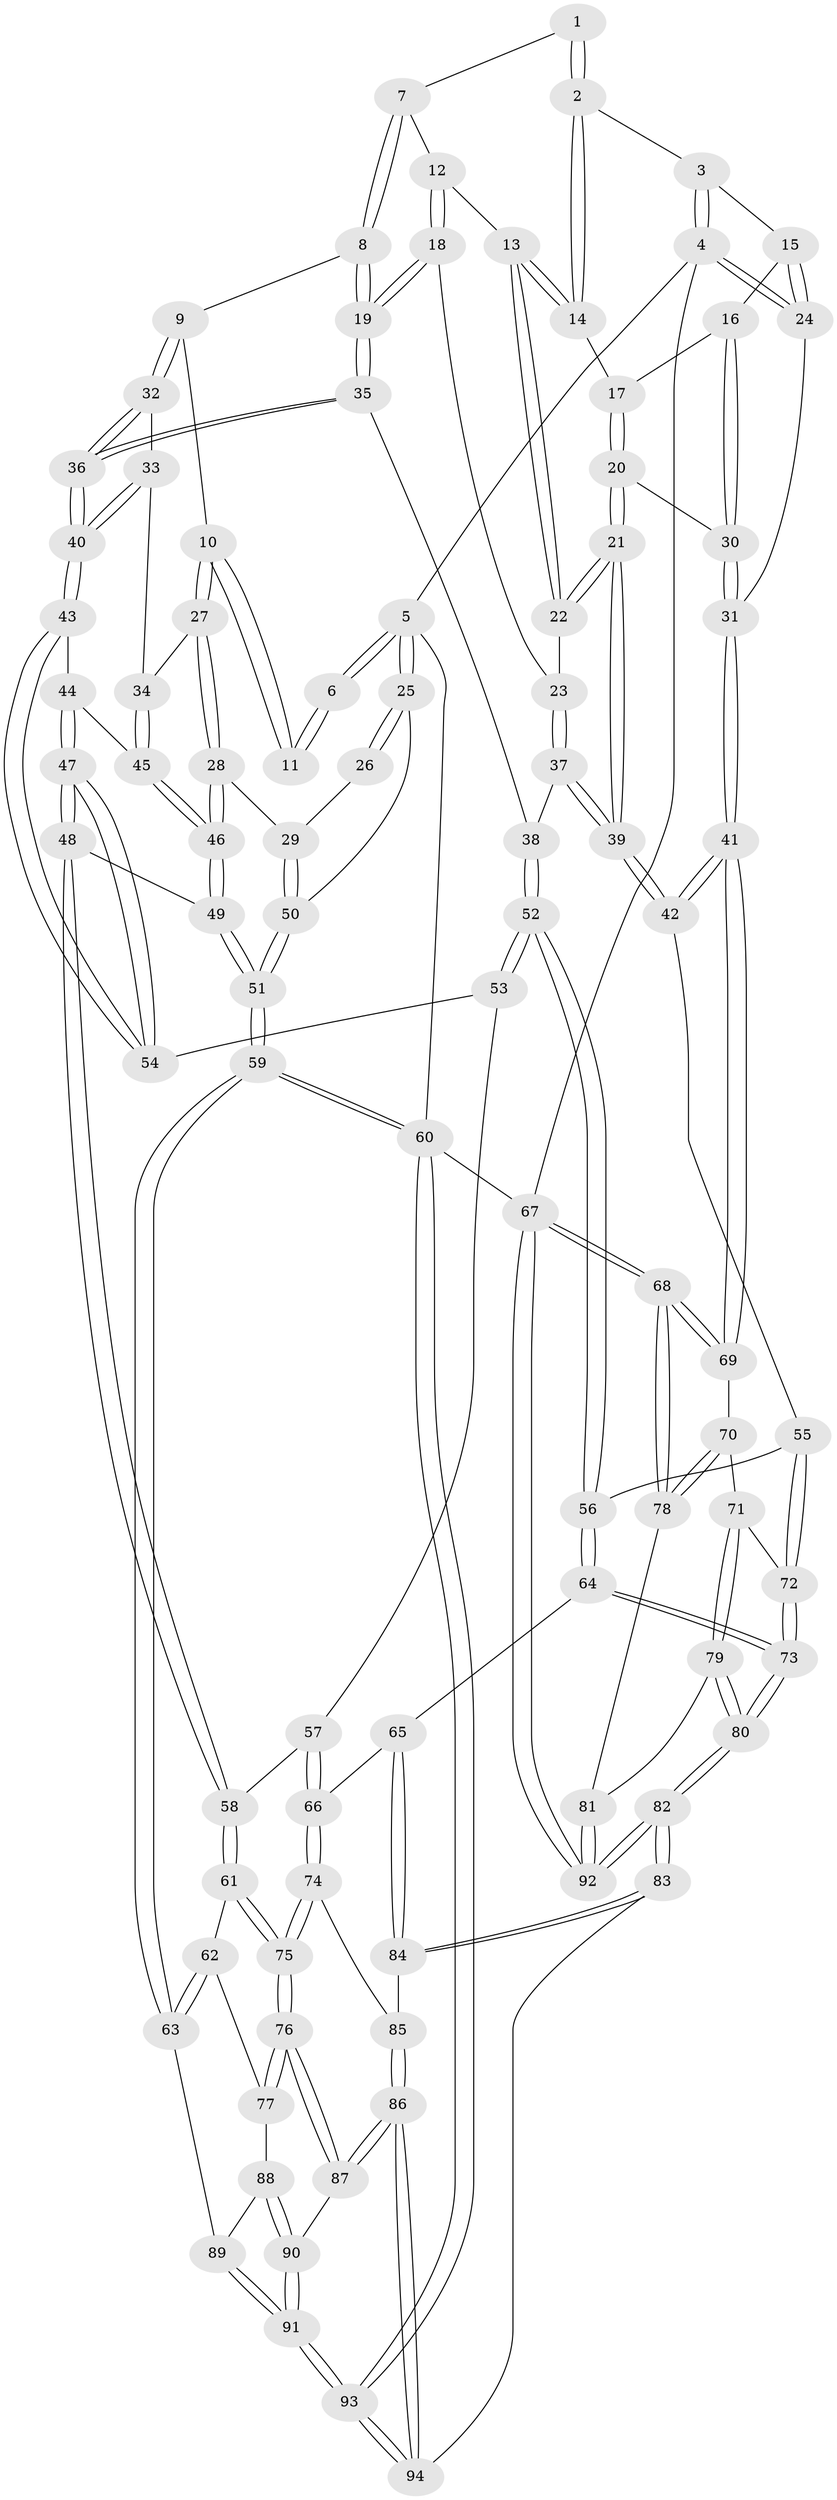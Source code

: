 // coarse degree distribution, {3: 0.14814814814814814, 5: 0.2962962962962963, 4: 0.46296296296296297, 6: 0.09259259259259259}
// Generated by graph-tools (version 1.1) at 2025/24/03/03/25 07:24:33]
// undirected, 94 vertices, 232 edges
graph export_dot {
graph [start="1"]
  node [color=gray90,style=filled];
  1 [pos="+0.44336562972643734+0"];
  2 [pos="+0.9791946818547633+0"];
  3 [pos="+1+0"];
  4 [pos="+1+0"];
  5 [pos="+0+0"];
  6 [pos="+0.23853439659190073+0"];
  7 [pos="+0.44436848057839073+0.04133675540885527"];
  8 [pos="+0.29729892877179664+0.165168676773019"];
  9 [pos="+0.2848567539945897+0.16464377405867778"];
  10 [pos="+0.2676840206189069+0.1560000906903373"];
  11 [pos="+0.21220971356063623+0.1067415959177297"];
  12 [pos="+0.5412632612865639+0.1193063026712374"];
  13 [pos="+0.7480574785331727+0.057933230230113875"];
  14 [pos="+0.7983519242495704+0"];
  15 [pos="+0.9350831467722833+0.19847054572070466"];
  16 [pos="+0.923270113762998+0.24221138378574605"];
  17 [pos="+0.8599392342572245+0.19459370551271862"];
  18 [pos="+0.5324834440012457+0.2617296272144451"];
  19 [pos="+0.43491541224591357+0.3116127081294475"];
  20 [pos="+0.8127452134795197+0.31986523941320394"];
  21 [pos="+0.7678668798846532+0.3328354790166414"];
  22 [pos="+0.7189122790403062+0.2733592063253203"];
  23 [pos="+0.5845625428045037+0.2822824131365825"];
  24 [pos="+1+0.29347663891270964"];
  25 [pos="+0+0"];
  26 [pos="+0.12177697390072423+0.10994172585461756"];
  27 [pos="+0.055900668947823653+0.32842037203694624"];
  28 [pos="+0.03400382968251673+0.32937916513435417"];
  29 [pos="+0.03087896287874867+0.32839541460051314"];
  30 [pos="+0.9339459754631582+0.3103940929249584"];
  31 [pos="+1+0.4203066021034991"];
  32 [pos="+0.2465532611879345+0.2766768689618257"];
  33 [pos="+0.192683955995859+0.3491470554853673"];
  34 [pos="+0.16225313776789185+0.35402218567439925"];
  35 [pos="+0.4228346686287699+0.3577470187143565"];
  36 [pos="+0.356417442665118+0.4272901363735046"];
  37 [pos="+0.6024371324569677+0.4304357650377956"];
  38 [pos="+0.5489075330872476+0.46104056099980306"];
  39 [pos="+0.7530529957721556+0.4550900621629669"];
  40 [pos="+0.3374385360227507+0.454786807644808"];
  41 [pos="+1+0.5634397710896782"];
  42 [pos="+0.7813739507124545+0.5302888906704375"];
  43 [pos="+0.33558583995825597+0.46356771595209184"];
  44 [pos="+0.19022193496701673+0.4426111945927267"];
  45 [pos="+0.175748398661228+0.4373870750363583"];
  46 [pos="+0.12334207136615202+0.5087365066915333"];
  47 [pos="+0.2111955403167851+0.5653534979865074"];
  48 [pos="+0.19629701742593775+0.5772183779435414"];
  49 [pos="+0.12352122481611656+0.5107829561838408"];
  50 [pos="+0+0.3402213607077167"];
  51 [pos="+0+0.6257496628625405"];
  52 [pos="+0.5284893470535569+0.6126021812883419"];
  53 [pos="+0.38777349603326944+0.5454994139596243"];
  54 [pos="+0.3349304200362502+0.47638566690820117"];
  55 [pos="+0.7439035344680912+0.5802398055545992"];
  56 [pos="+0.5306019914612324+0.6157886597007745"];
  57 [pos="+0.3392974220284975+0.6425924039076695"];
  58 [pos="+0.18449702970164739+0.6674766326691461"];
  59 [pos="+0+0.7617204199137672"];
  60 [pos="+0+1"];
  61 [pos="+0.18100960429537202+0.6749841576695138"];
  62 [pos="+0.11929167328045741+0.7086638234335114"];
  63 [pos="+0+0.7719472748543942"];
  64 [pos="+0.5091076967372618+0.7404090452021416"];
  65 [pos="+0.4934028265311532+0.7496661129704826"];
  66 [pos="+0.4008459310216734+0.7745459444182434"];
  67 [pos="+1+1"];
  68 [pos="+1+1"];
  69 [pos="+1+0.580121228406362"];
  70 [pos="+0.922006647122926+0.7641538785806464"];
  71 [pos="+0.876364734971783+0.7826192228142578"];
  72 [pos="+0.7561869448663394+0.7065541932570109"];
  73 [pos="+0.6435896214870492+0.8274893607834123"];
  74 [pos="+0.3460551499199202+0.8121447611596851"];
  75 [pos="+0.33936716980150666+0.8146250286613046"];
  76 [pos="+0.3033161996916652+0.872318345557689"];
  77 [pos="+0.23370097344351767+0.8757624460180822"];
  78 [pos="+1+0.9708954936721261"];
  79 [pos="+0.8451052726076809+0.8642130355645957"];
  80 [pos="+0.6773020782468024+0.932177194003317"];
  81 [pos="+0.894661457741828+0.9274416022219663"];
  82 [pos="+0.6152562289961837+1"];
  83 [pos="+0.6124916879652745+1"];
  84 [pos="+0.4887984705941716+0.9426496345300442"];
  85 [pos="+0.4252714983565518+0.9040818675185847"];
  86 [pos="+0.3606867638400406+1"];
  87 [pos="+0.30453000269916514+0.8839347215666319"];
  88 [pos="+0.1791374877571058+0.8933339511952257"];
  89 [pos="+0.11290740021994869+0.898086924649132"];
  90 [pos="+0.21388142383445335+0.9856862543480269"];
  91 [pos="+0.1564591241901599+1"];
  92 [pos="+0.6693639657177392+1"];
  93 [pos="+0.15630622895534332+1"];
  94 [pos="+0.4073131247505543+1"];
  1 -- 2;
  1 -- 2;
  1 -- 7;
  2 -- 3;
  2 -- 14;
  2 -- 14;
  3 -- 4;
  3 -- 4;
  3 -- 15;
  4 -- 5;
  4 -- 24;
  4 -- 24;
  4 -- 67;
  5 -- 6;
  5 -- 6;
  5 -- 25;
  5 -- 25;
  5 -- 60;
  6 -- 11;
  6 -- 11;
  7 -- 8;
  7 -- 8;
  7 -- 12;
  8 -- 9;
  8 -- 19;
  8 -- 19;
  9 -- 10;
  9 -- 32;
  9 -- 32;
  10 -- 11;
  10 -- 11;
  10 -- 27;
  10 -- 27;
  12 -- 13;
  12 -- 18;
  12 -- 18;
  13 -- 14;
  13 -- 14;
  13 -- 22;
  13 -- 22;
  14 -- 17;
  15 -- 16;
  15 -- 24;
  15 -- 24;
  16 -- 17;
  16 -- 30;
  16 -- 30;
  17 -- 20;
  17 -- 20;
  18 -- 19;
  18 -- 19;
  18 -- 23;
  19 -- 35;
  19 -- 35;
  20 -- 21;
  20 -- 21;
  20 -- 30;
  21 -- 22;
  21 -- 22;
  21 -- 39;
  21 -- 39;
  22 -- 23;
  23 -- 37;
  23 -- 37;
  24 -- 31;
  25 -- 26;
  25 -- 26;
  25 -- 50;
  26 -- 29;
  27 -- 28;
  27 -- 28;
  27 -- 34;
  28 -- 29;
  28 -- 46;
  28 -- 46;
  29 -- 50;
  29 -- 50;
  30 -- 31;
  30 -- 31;
  31 -- 41;
  31 -- 41;
  32 -- 33;
  32 -- 36;
  32 -- 36;
  33 -- 34;
  33 -- 40;
  33 -- 40;
  34 -- 45;
  34 -- 45;
  35 -- 36;
  35 -- 36;
  35 -- 38;
  36 -- 40;
  36 -- 40;
  37 -- 38;
  37 -- 39;
  37 -- 39;
  38 -- 52;
  38 -- 52;
  39 -- 42;
  39 -- 42;
  40 -- 43;
  40 -- 43;
  41 -- 42;
  41 -- 42;
  41 -- 69;
  41 -- 69;
  42 -- 55;
  43 -- 44;
  43 -- 54;
  43 -- 54;
  44 -- 45;
  44 -- 47;
  44 -- 47;
  45 -- 46;
  45 -- 46;
  46 -- 49;
  46 -- 49;
  47 -- 48;
  47 -- 48;
  47 -- 54;
  47 -- 54;
  48 -- 49;
  48 -- 58;
  48 -- 58;
  49 -- 51;
  49 -- 51;
  50 -- 51;
  50 -- 51;
  51 -- 59;
  51 -- 59;
  52 -- 53;
  52 -- 53;
  52 -- 56;
  52 -- 56;
  53 -- 54;
  53 -- 57;
  55 -- 56;
  55 -- 72;
  55 -- 72;
  56 -- 64;
  56 -- 64;
  57 -- 58;
  57 -- 66;
  57 -- 66;
  58 -- 61;
  58 -- 61;
  59 -- 60;
  59 -- 60;
  59 -- 63;
  59 -- 63;
  60 -- 93;
  60 -- 93;
  60 -- 67;
  61 -- 62;
  61 -- 75;
  61 -- 75;
  62 -- 63;
  62 -- 63;
  62 -- 77;
  63 -- 89;
  64 -- 65;
  64 -- 73;
  64 -- 73;
  65 -- 66;
  65 -- 84;
  65 -- 84;
  66 -- 74;
  66 -- 74;
  67 -- 68;
  67 -- 68;
  67 -- 92;
  67 -- 92;
  68 -- 69;
  68 -- 69;
  68 -- 78;
  68 -- 78;
  69 -- 70;
  70 -- 71;
  70 -- 78;
  70 -- 78;
  71 -- 72;
  71 -- 79;
  71 -- 79;
  72 -- 73;
  72 -- 73;
  73 -- 80;
  73 -- 80;
  74 -- 75;
  74 -- 75;
  74 -- 85;
  75 -- 76;
  75 -- 76;
  76 -- 77;
  76 -- 77;
  76 -- 87;
  76 -- 87;
  77 -- 88;
  78 -- 81;
  79 -- 80;
  79 -- 80;
  79 -- 81;
  80 -- 82;
  80 -- 82;
  81 -- 92;
  81 -- 92;
  82 -- 83;
  82 -- 83;
  82 -- 92;
  82 -- 92;
  83 -- 84;
  83 -- 84;
  83 -- 94;
  84 -- 85;
  85 -- 86;
  85 -- 86;
  86 -- 87;
  86 -- 87;
  86 -- 94;
  86 -- 94;
  87 -- 90;
  88 -- 89;
  88 -- 90;
  88 -- 90;
  89 -- 91;
  89 -- 91;
  90 -- 91;
  90 -- 91;
  91 -- 93;
  91 -- 93;
  93 -- 94;
  93 -- 94;
}
